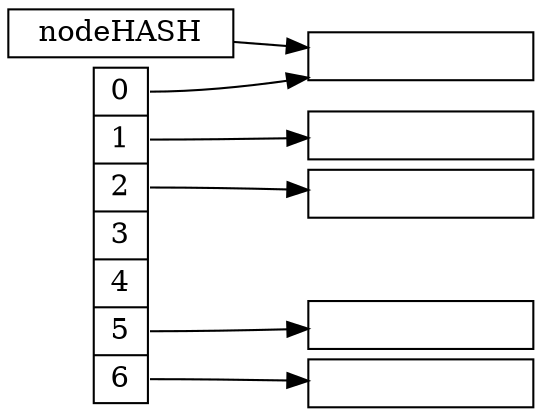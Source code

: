 digraph G {

nodesep=.05;

rankdir=LR;

node [shape=record,width=.1,height=.1];
node0 [label = "<f0>0|<f1>1|<f2>2|<f3>3|<f4>4|<f5>5|<f6>6",height=2.0];

node [width = 1.5];



node1 [label = "{ <f0>}"];

node2 [label = "{ <f0>}"];

node3 [label = "{ <f0>}"];

node4 [label = "{ <f0>}"];

node5 [label = "{ <f0>}"];



 

node0:f0 -> node1:f0;

nodeHASH:f0 -> node1:f0;
node0:f1 -> node2:f0;

node0:f2 -> node3:f0;

node0:f5 -> node4:f0;

node0:f6 -> node5:f0;

}
